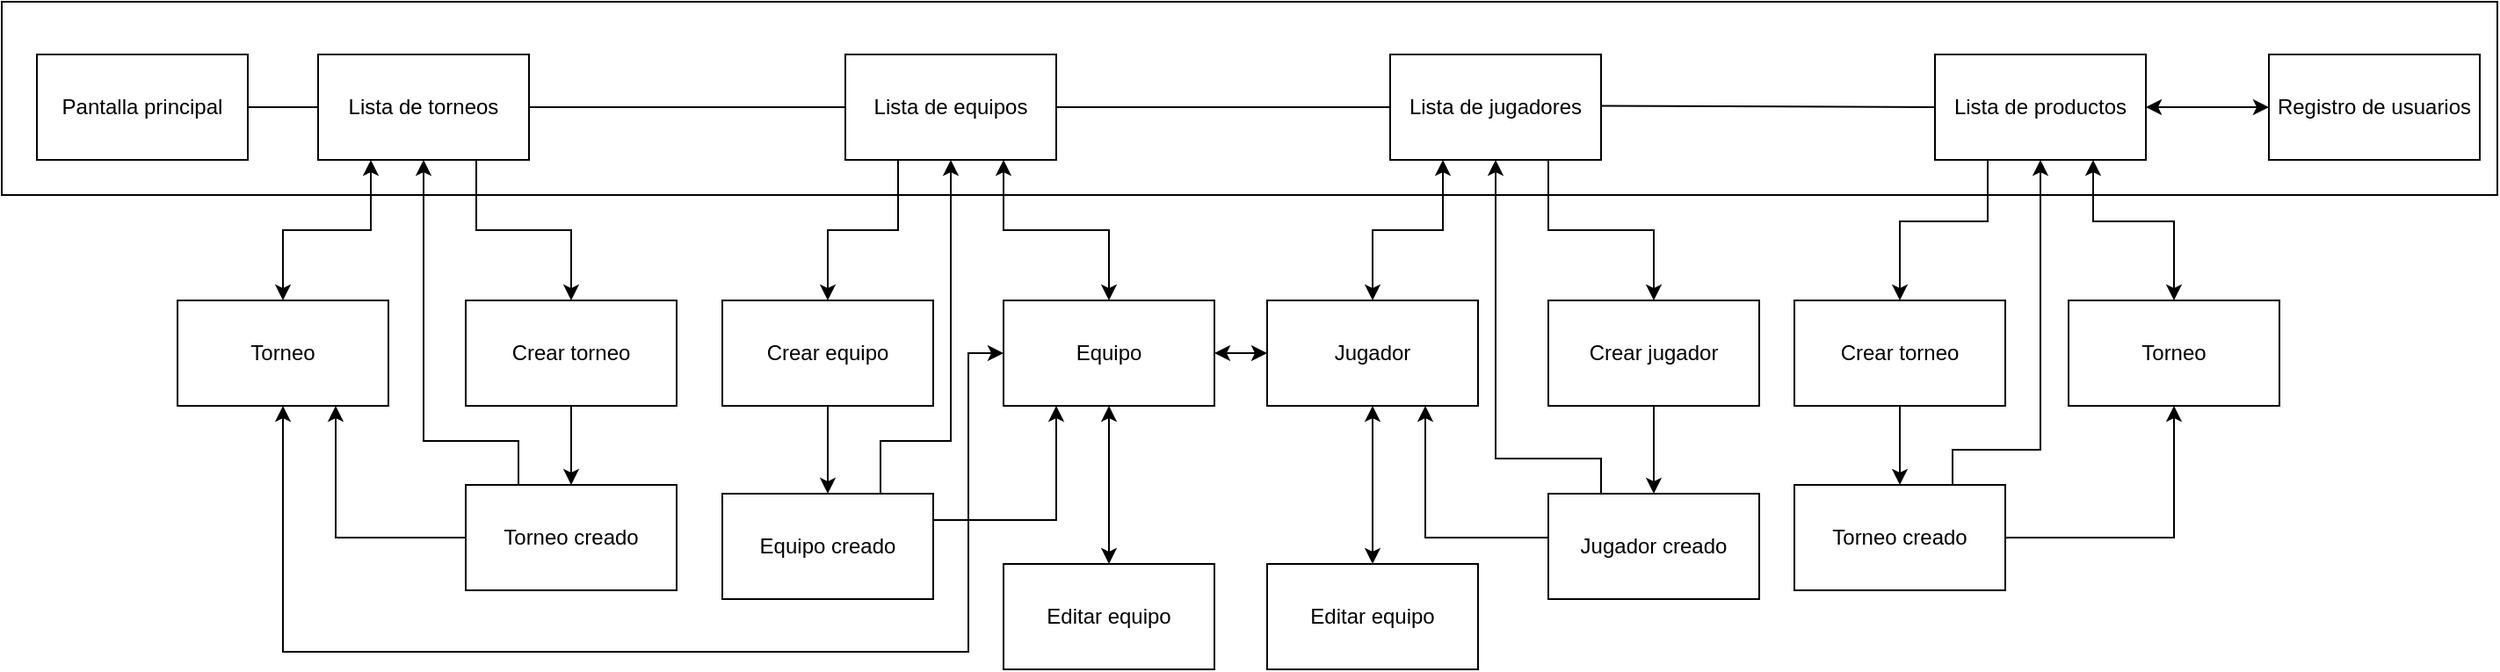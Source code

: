 <mxfile version="16.6.1" type="device"><diagram id="0zExOX4CgcoJJns-gjrm" name="Page-1"><mxGraphModel dx="2189" dy="2537" grid="1" gridSize="10" guides="1" tooltips="1" connect="1" arrows="1" fold="1" page="1" pageScale="1" pageWidth="827" pageHeight="1169" math="0" shadow="0"><root><mxCell id="0"/><mxCell id="1" parent="0"/><mxCell id="o4pC9GJXysqigJWqwyMK-70" value="" style="rounded=0;whiteSpace=wrap;html=1;" vertex="1" parent="1"><mxGeometry x="30" y="310" width="1420" height="110" as="geometry"/></mxCell><mxCell id="o4pC9GJXysqigJWqwyMK-3" value="Pantalla principal" style="rounded=0;whiteSpace=wrap;html=1;" vertex="1" parent="1"><mxGeometry x="50" y="340" width="120" height="60" as="geometry"/></mxCell><mxCell id="o4pC9GJXysqigJWqwyMK-4" value="Lista de torneos" style="rounded=0;whiteSpace=wrap;html=1;" vertex="1" parent="1"><mxGeometry x="210" y="340" width="120" height="60" as="geometry"/></mxCell><mxCell id="o4pC9GJXysqigJWqwyMK-6" value="Lista de equipos" style="rounded=0;whiteSpace=wrap;html=1;" vertex="1" parent="1"><mxGeometry x="510" y="340" width="120" height="60" as="geometry"/></mxCell><mxCell id="o4pC9GJXysqigJWqwyMK-8" value="Lista de productos" style="rounded=0;whiteSpace=wrap;html=1;" vertex="1" parent="1"><mxGeometry x="1130" y="340" width="120" height="60" as="geometry"/></mxCell><mxCell id="o4pC9GJXysqigJWqwyMK-9" value="Registro de usuarios" style="rounded=0;whiteSpace=wrap;html=1;" vertex="1" parent="1"><mxGeometry x="1320" y="340" width="120" height="60" as="geometry"/></mxCell><mxCell id="o4pC9GJXysqigJWqwyMK-10" value="Torneo" style="rounded=0;whiteSpace=wrap;html=1;" vertex="1" parent="1"><mxGeometry x="130" y="480" width="120" height="60" as="geometry"/></mxCell><mxCell id="o4pC9GJXysqigJWqwyMK-12" value="Crear torneo" style="rounded=0;whiteSpace=wrap;html=1;" vertex="1" parent="1"><mxGeometry x="294" y="480" width="120" height="60" as="geometry"/></mxCell><mxCell id="o4pC9GJXysqigJWqwyMK-13" value="Torneo creado" style="rounded=0;whiteSpace=wrap;html=1;" vertex="1" parent="1"><mxGeometry x="294" y="585" width="120" height="60" as="geometry"/></mxCell><mxCell id="o4pC9GJXysqigJWqwyMK-14" value="Editar equipo" style="rounded=0;whiteSpace=wrap;html=1;" vertex="1" parent="1"><mxGeometry x="600" y="630" width="120" height="60" as="geometry"/></mxCell><mxCell id="o4pC9GJXysqigJWqwyMK-15" value="" style="endArrow=classic;startArrow=classic;html=1;rounded=0;exitX=0.5;exitY=0;exitDx=0;exitDy=0;entryX=0.25;entryY=1;entryDx=0;entryDy=0;edgeStyle=orthogonalEdgeStyle;" edge="1" parent="1" source="o4pC9GJXysqigJWqwyMK-10" target="o4pC9GJXysqigJWqwyMK-4"><mxGeometry width="50" height="50" relative="1" as="geometry"><mxPoint x="140" y="460" as="sourcePoint"/><mxPoint x="190" y="410" as="targetPoint"/></mxGeometry></mxCell><mxCell id="o4pC9GJXysqigJWqwyMK-17" value="" style="endArrow=classic;html=1;rounded=0;exitX=0.5;exitY=1;exitDx=0;exitDy=0;entryX=0.5;entryY=0;entryDx=0;entryDy=0;" edge="1" parent="1" source="o4pC9GJXysqigJWqwyMK-12" target="o4pC9GJXysqigJWqwyMK-13"><mxGeometry width="50" height="50" relative="1" as="geometry"><mxPoint x="210" y="690" as="sourcePoint"/><mxPoint x="260" y="640" as="targetPoint"/></mxGeometry></mxCell><mxCell id="o4pC9GJXysqigJWqwyMK-18" value="" style="endArrow=classic;html=1;rounded=0;exitX=0.75;exitY=1;exitDx=0;exitDy=0;entryX=0.5;entryY=0;entryDx=0;entryDy=0;edgeStyle=orthogonalEdgeStyle;" edge="1" parent="1" source="o4pC9GJXysqigJWqwyMK-4" target="o4pC9GJXysqigJWqwyMK-12"><mxGeometry width="50" height="50" relative="1" as="geometry"><mxPoint x="340" y="480" as="sourcePoint"/><mxPoint x="390" y="430" as="targetPoint"/></mxGeometry></mxCell><mxCell id="o4pC9GJXysqigJWqwyMK-19" value="" style="endArrow=classic;html=1;rounded=0;exitX=0;exitY=0.5;exitDx=0;exitDy=0;entryX=0.75;entryY=1;entryDx=0;entryDy=0;edgeStyle=orthogonalEdgeStyle;" edge="1" parent="1" source="o4pC9GJXysqigJWqwyMK-13" target="o4pC9GJXysqigJWqwyMK-10"><mxGeometry width="50" height="50" relative="1" as="geometry"><mxPoint x="180" y="650" as="sourcePoint"/><mxPoint x="230" y="600" as="targetPoint"/></mxGeometry></mxCell><mxCell id="o4pC9GJXysqigJWqwyMK-20" value="" style="endArrow=classic;html=1;rounded=0;entryX=0.5;entryY=1;entryDx=0;entryDy=0;exitX=0.25;exitY=0;exitDx=0;exitDy=0;edgeStyle=orthogonalEdgeStyle;" edge="1" parent="1" source="o4pC9GJXysqigJWqwyMK-13" target="o4pC9GJXysqigJWqwyMK-4"><mxGeometry width="50" height="50" relative="1" as="geometry"><mxPoint x="250" y="700" as="sourcePoint"/><mxPoint x="300" y="650" as="targetPoint"/><Array as="points"><mxPoint x="324" y="560"/><mxPoint x="270" y="560"/></Array></mxGeometry></mxCell><mxCell id="o4pC9GJXysqigJWqwyMK-21" value="Equipo" style="rounded=0;whiteSpace=wrap;html=1;" vertex="1" parent="1"><mxGeometry x="600" y="480" width="120" height="60" as="geometry"/></mxCell><mxCell id="o4pC9GJXysqigJWqwyMK-22" value="Crear equipo" style="rounded=0;whiteSpace=wrap;html=1;" vertex="1" parent="1"><mxGeometry x="440" y="480" width="120" height="60" as="geometry"/></mxCell><mxCell id="o4pC9GJXysqigJWqwyMK-23" value="Equipo creado" style="rounded=0;whiteSpace=wrap;html=1;" vertex="1" parent="1"><mxGeometry x="440" y="590" width="120" height="60" as="geometry"/></mxCell><mxCell id="o4pC9GJXysqigJWqwyMK-24" value="" style="endArrow=classic;html=1;rounded=0;exitX=0.25;exitY=1;exitDx=0;exitDy=0;entryX=0.5;entryY=0;entryDx=0;entryDy=0;edgeStyle=orthogonalEdgeStyle;" edge="1" parent="1" source="o4pC9GJXysqigJWqwyMK-6" target="o4pC9GJXysqigJWqwyMK-22"><mxGeometry width="50" height="50" relative="1" as="geometry"><mxPoint x="310" y="430" as="sourcePoint"/><mxPoint x="364" y="490" as="targetPoint"/></mxGeometry></mxCell><mxCell id="o4pC9GJXysqigJWqwyMK-25" value="" style="endArrow=classic;startArrow=classic;html=1;rounded=0;exitX=0.5;exitY=0;exitDx=0;exitDy=0;entryX=0.75;entryY=1;entryDx=0;entryDy=0;edgeStyle=orthogonalEdgeStyle;" edge="1" parent="1" source="o4pC9GJXysqigJWqwyMK-21" target="o4pC9GJXysqigJWqwyMK-6"><mxGeometry width="50" height="50" relative="1" as="geometry"><mxPoint x="440" y="440" as="sourcePoint"/><mxPoint x="490" y="390" as="targetPoint"/></mxGeometry></mxCell><mxCell id="o4pC9GJXysqigJWqwyMK-26" value="" style="endArrow=classic;startArrow=classic;html=1;rounded=0;exitX=0.5;exitY=0;exitDx=0;exitDy=0;entryX=0.5;entryY=1;entryDx=0;entryDy=0;" edge="1" parent="1" source="o4pC9GJXysqigJWqwyMK-14" target="o4pC9GJXysqigJWqwyMK-21"><mxGeometry width="50" height="50" relative="1" as="geometry"><mxPoint x="770" y="600" as="sourcePoint"/><mxPoint x="820" y="550" as="targetPoint"/></mxGeometry></mxCell><mxCell id="o4pC9GJXysqigJWqwyMK-27" value="" style="endArrow=classic;html=1;rounded=0;exitX=0.75;exitY=0;exitDx=0;exitDy=0;entryX=0.5;entryY=1;entryDx=0;entryDy=0;edgeStyle=orthogonalEdgeStyle;" edge="1" parent="1" source="o4pC9GJXysqigJWqwyMK-23" target="o4pC9GJXysqigJWqwyMK-6"><mxGeometry width="50" height="50" relative="1" as="geometry"><mxPoint x="400" y="390" as="sourcePoint"/><mxPoint x="450" y="340" as="targetPoint"/><Array as="points"><mxPoint x="530" y="560"/><mxPoint x="570" y="560"/></Array></mxGeometry></mxCell><mxCell id="o4pC9GJXysqigJWqwyMK-28" value="" style="endArrow=classic;html=1;rounded=0;exitX=0.5;exitY=1;exitDx=0;exitDy=0;entryX=0.5;entryY=0;entryDx=0;entryDy=0;" edge="1" parent="1" source="o4pC9GJXysqigJWqwyMK-22" target="o4pC9GJXysqigJWqwyMK-23"><mxGeometry width="50" height="50" relative="1" as="geometry"><mxPoint x="350" y="410" as="sourcePoint"/><mxPoint x="400" y="360" as="targetPoint"/></mxGeometry></mxCell><mxCell id="o4pC9GJXysqigJWqwyMK-29" value="" style="endArrow=classic;html=1;rounded=0;exitX=1;exitY=0.25;exitDx=0;exitDy=0;entryX=0.25;entryY=1;entryDx=0;entryDy=0;edgeStyle=orthogonalEdgeStyle;" edge="1" parent="1" source="o4pC9GJXysqigJWqwyMK-23" target="o4pC9GJXysqigJWqwyMK-21"><mxGeometry width="50" height="50" relative="1" as="geometry"><mxPoint x="570" y="760" as="sourcePoint"/><mxPoint x="620" y="710" as="targetPoint"/><Array as="points"><mxPoint x="630" y="605"/></Array></mxGeometry></mxCell><mxCell id="o4pC9GJXysqigJWqwyMK-39" value="Lista de jugadores" style="rounded=0;whiteSpace=wrap;html=1;" vertex="1" parent="1"><mxGeometry x="820" y="340" width="120" height="60" as="geometry"/></mxCell><mxCell id="o4pC9GJXysqigJWqwyMK-40" value="Jugador creado" style="rounded=0;whiteSpace=wrap;html=1;" vertex="1" parent="1"><mxGeometry x="910" y="590" width="120" height="60" as="geometry"/></mxCell><mxCell id="o4pC9GJXysqigJWqwyMK-41" value="Crear jugador" style="rounded=0;whiteSpace=wrap;html=1;" vertex="1" parent="1"><mxGeometry x="910" y="480" width="120" height="60" as="geometry"/></mxCell><mxCell id="o4pC9GJXysqigJWqwyMK-42" value="Jugador" style="rounded=0;whiteSpace=wrap;html=1;" vertex="1" parent="1"><mxGeometry x="750" y="480" width="120" height="60" as="geometry"/></mxCell><mxCell id="o4pC9GJXysqigJWqwyMK-43" value="Editar equipo" style="rounded=0;whiteSpace=wrap;html=1;" vertex="1" parent="1"><mxGeometry x="750" y="630" width="120" height="60" as="geometry"/></mxCell><mxCell id="o4pC9GJXysqigJWqwyMK-50" value="" style="endArrow=classic;startArrow=classic;html=1;rounded=0;exitX=0.5;exitY=0;exitDx=0;exitDy=0;entryX=0.25;entryY=1;entryDx=0;entryDy=0;edgeStyle=orthogonalEdgeStyle;" edge="1" parent="1" source="o4pC9GJXysqigJWqwyMK-42" target="o4pC9GJXysqigJWqwyMK-39"><mxGeometry width="50" height="50" relative="1" as="geometry"><mxPoint x="670" y="490" as="sourcePoint"/><mxPoint x="610" y="410" as="targetPoint"/></mxGeometry></mxCell><mxCell id="o4pC9GJXysqigJWqwyMK-51" value="" style="endArrow=classic;html=1;rounded=0;exitX=0.75;exitY=1;exitDx=0;exitDy=0;entryX=0.5;entryY=0;entryDx=0;entryDy=0;edgeStyle=orthogonalEdgeStyle;" edge="1" parent="1" source="o4pC9GJXysqigJWqwyMK-39" target="o4pC9GJXysqigJWqwyMK-41"><mxGeometry width="50" height="50" relative="1" as="geometry"><mxPoint x="550" y="410" as="sourcePoint"/><mxPoint x="510" y="490" as="targetPoint"/></mxGeometry></mxCell><mxCell id="o4pC9GJXysqigJWqwyMK-52" value="" style="endArrow=classic;html=1;rounded=0;exitX=0;exitY=0.25;exitDx=0;exitDy=0;entryX=0.75;entryY=1;entryDx=0;entryDy=0;edgeStyle=orthogonalEdgeStyle;" edge="1" parent="1" source="o4pC9GJXysqigJWqwyMK-40" target="o4pC9GJXysqigJWqwyMK-42"><mxGeometry width="50" height="50" relative="1" as="geometry"><mxPoint x="570" y="615" as="sourcePoint"/><mxPoint x="640" y="550" as="targetPoint"/><Array as="points"><mxPoint x="910" y="615"/><mxPoint x="840" y="615"/></Array></mxGeometry></mxCell><mxCell id="o4pC9GJXysqigJWqwyMK-53" value="" style="endArrow=classic;startArrow=classic;html=1;rounded=0;" edge="1" parent="1" source="o4pC9GJXysqigJWqwyMK-43"><mxGeometry width="50" height="50" relative="1" as="geometry"><mxPoint x="670" y="640" as="sourcePoint"/><mxPoint x="810" y="540" as="targetPoint"/></mxGeometry></mxCell><mxCell id="o4pC9GJXysqigJWqwyMK-54" value="" style="endArrow=classic;html=1;rounded=0;exitX=0.5;exitY=1;exitDx=0;exitDy=0;entryX=0.5;entryY=0;entryDx=0;entryDy=0;" edge="1" parent="1" source="o4pC9GJXysqigJWqwyMK-41" target="o4pC9GJXysqigJWqwyMK-40"><mxGeometry width="50" height="50" relative="1" as="geometry"><mxPoint x="510" y="550" as="sourcePoint"/><mxPoint x="510" y="600" as="targetPoint"/></mxGeometry></mxCell><mxCell id="o4pC9GJXysqigJWqwyMK-55" value="" style="endArrow=classic;html=1;rounded=0;exitX=0.25;exitY=0;exitDx=0;exitDy=0;entryX=0.5;entryY=1;entryDx=0;entryDy=0;edgeStyle=orthogonalEdgeStyle;" edge="1" parent="1" source="o4pC9GJXysqigJWqwyMK-40" target="o4pC9GJXysqigJWqwyMK-39"><mxGeometry width="50" height="50" relative="1" as="geometry"><mxPoint x="540" y="600" as="sourcePoint"/><mxPoint x="580" y="410" as="targetPoint"/><Array as="points"><mxPoint x="940" y="570"/><mxPoint x="880" y="570"/></Array></mxGeometry></mxCell><mxCell id="o4pC9GJXysqigJWqwyMK-56" value="" style="endArrow=classic;startArrow=classic;html=1;rounded=0;exitX=1;exitY=0.5;exitDx=0;exitDy=0;entryX=0;entryY=0.5;entryDx=0;entryDy=0;" edge="1" parent="1" source="o4pC9GJXysqigJWqwyMK-21" target="o4pC9GJXysqigJWqwyMK-42"><mxGeometry width="50" height="50" relative="1" as="geometry"><mxPoint x="700" y="450" as="sourcePoint"/><mxPoint x="750" y="400" as="targetPoint"/></mxGeometry></mxCell><mxCell id="o4pC9GJXysqigJWqwyMK-57" value="" style="endArrow=classic;startArrow=classic;html=1;rounded=0;exitX=0.5;exitY=1;exitDx=0;exitDy=0;entryX=0;entryY=0.5;entryDx=0;entryDy=0;edgeStyle=orthogonalEdgeStyle;" edge="1" parent="1" source="o4pC9GJXysqigJWqwyMK-10" target="o4pC9GJXysqigJWqwyMK-21"><mxGeometry width="50" height="50" relative="1" as="geometry"><mxPoint x="320" y="730" as="sourcePoint"/><mxPoint x="370" y="680" as="targetPoint"/><Array as="points"><mxPoint x="190" y="680"/><mxPoint x="580" y="680"/><mxPoint x="580" y="510"/></Array></mxGeometry></mxCell><mxCell id="o4pC9GJXysqigJWqwyMK-59" value="Torneo" style="rounded=0;whiteSpace=wrap;html=1;" vertex="1" parent="1"><mxGeometry x="1206" y="480" width="120" height="60" as="geometry"/></mxCell><mxCell id="o4pC9GJXysqigJWqwyMK-60" value="Crear torneo" style="rounded=0;whiteSpace=wrap;html=1;" vertex="1" parent="1"><mxGeometry x="1050" y="480" width="120" height="60" as="geometry"/></mxCell><mxCell id="o4pC9GJXysqigJWqwyMK-61" value="Torneo creado" style="rounded=0;whiteSpace=wrap;html=1;" vertex="1" parent="1"><mxGeometry x="1050" y="585" width="120" height="60" as="geometry"/></mxCell><mxCell id="o4pC9GJXysqigJWqwyMK-63" value="" style="endArrow=classic;html=1;rounded=0;exitX=0.25;exitY=1;exitDx=0;exitDy=0;entryX=0.5;entryY=0;entryDx=0;entryDy=0;edgeStyle=orthogonalEdgeStyle;" edge="1" parent="1" source="o4pC9GJXysqigJWqwyMK-8" target="o4pC9GJXysqigJWqwyMK-60"><mxGeometry width="50" height="50" relative="1" as="geometry"><mxPoint x="1230" y="405" as="sourcePoint"/><mxPoint x="1276" y="490" as="targetPoint"/><Array as="points"><mxPoint x="1160" y="435"/><mxPoint x="1110" y="435"/></Array></mxGeometry></mxCell><mxCell id="o4pC9GJXysqigJWqwyMK-64" value="" style="endArrow=classic;html=1;rounded=0;exitX=0.5;exitY=1;exitDx=0;exitDy=0;entryX=0.5;entryY=0;entryDx=0;entryDy=0;edgeStyle=orthogonalEdgeStyle;" edge="1" parent="1" source="o4pC9GJXysqigJWqwyMK-60" target="o4pC9GJXysqigJWqwyMK-61"><mxGeometry width="50" height="50" relative="1" as="geometry"><mxPoint x="1170" y="405" as="sourcePoint"/><mxPoint x="1120" y="490" as="targetPoint"/><Array as="points"><mxPoint x="1110" y="575"/><mxPoint x="1110" y="575"/></Array></mxGeometry></mxCell><mxCell id="o4pC9GJXysqigJWqwyMK-65" value="" style="endArrow=classic;startArrow=classic;html=1;rounded=0;exitX=0.5;exitY=0;exitDx=0;exitDy=0;entryX=0.75;entryY=1;entryDx=0;entryDy=0;edgeStyle=orthogonalEdgeStyle;" edge="1" parent="1" source="o4pC9GJXysqigJWqwyMK-59" target="o4pC9GJXysqigJWqwyMK-8"><mxGeometry width="50" height="50" relative="1" as="geometry"><mxPoint x="770" y="485" as="sourcePoint"/><mxPoint x="810" y="405" as="targetPoint"/><Array as="points"><mxPoint x="1266" y="435"/><mxPoint x="1220" y="435"/></Array></mxGeometry></mxCell><mxCell id="o4pC9GJXysqigJWqwyMK-66" value="" style="endArrow=classic;html=1;rounded=0;exitX=1;exitY=0.5;exitDx=0;exitDy=0;entryX=0.5;entryY=1;entryDx=0;entryDy=0;edgeStyle=orthogonalEdgeStyle;" edge="1" parent="1" source="o4pC9GJXysqigJWqwyMK-61" target="o4pC9GJXysqigJWqwyMK-59"><mxGeometry width="50" height="50" relative="1" as="geometry"><mxPoint x="870" y="610" as="sourcePoint"/><mxPoint x="800" y="545" as="targetPoint"/><Array as="points"><mxPoint x="1266" y="615"/></Array></mxGeometry></mxCell><mxCell id="o4pC9GJXysqigJWqwyMK-67" value="" style="endArrow=classic;html=1;rounded=0;exitX=0.75;exitY=0;exitDx=0;exitDy=0;entryX=0.5;entryY=1;entryDx=0;entryDy=0;edgeStyle=orthogonalEdgeStyle;" edge="1" parent="1" source="o4pC9GJXysqigJWqwyMK-61" target="o4pC9GJXysqigJWqwyMK-8"><mxGeometry width="50" height="50" relative="1" as="geometry"><mxPoint x="900" y="595" as="sourcePoint"/><mxPoint x="840" y="405" as="targetPoint"/><Array as="points"><mxPoint x="1140" y="565"/><mxPoint x="1190" y="565"/></Array></mxGeometry></mxCell><mxCell id="o4pC9GJXysqigJWqwyMK-71" value="" style="endArrow=none;html=1;rounded=0;exitX=1;exitY=0.5;exitDx=0;exitDy=0;" edge="1" parent="1" source="o4pC9GJXysqigJWqwyMK-3"><mxGeometry width="50" height="50" relative="1" as="geometry"><mxPoint x="170" y="420" as="sourcePoint"/><mxPoint x="210" y="370" as="targetPoint"/></mxGeometry></mxCell><mxCell id="o4pC9GJXysqigJWqwyMK-72" value="" style="endArrow=none;html=1;rounded=0;exitX=0;exitY=0.5;exitDx=0;exitDy=0;entryX=1;entryY=0.5;entryDx=0;entryDy=0;" edge="1" parent="1" source="o4pC9GJXysqigJWqwyMK-6" target="o4pC9GJXysqigJWqwyMK-4"><mxGeometry width="50" height="50" relative="1" as="geometry"><mxPoint x="180" y="380" as="sourcePoint"/><mxPoint x="220" y="380" as="targetPoint"/></mxGeometry></mxCell><mxCell id="o4pC9GJXysqigJWqwyMK-73" value="" style="endArrow=none;html=1;rounded=0;exitX=0;exitY=0.5;exitDx=0;exitDy=0;" edge="1" parent="1" source="o4pC9GJXysqigJWqwyMK-39"><mxGeometry width="50" height="50" relative="1" as="geometry"><mxPoint x="810" y="369.66" as="sourcePoint"/><mxPoint x="630" y="370" as="targetPoint"/></mxGeometry></mxCell><mxCell id="o4pC9GJXysqigJWqwyMK-74" value="" style="endArrow=none;html=1;rounded=0;exitX=0;exitY=0.5;exitDx=0;exitDy=0;entryX=1;entryY=0.5;entryDx=0;entryDy=0;" edge="1" parent="1" source="o4pC9GJXysqigJWqwyMK-8"><mxGeometry width="50" height="50" relative="1" as="geometry"><mxPoint x="1120" y="369.29" as="sourcePoint"/><mxPoint x="940" y="369.29" as="targetPoint"/></mxGeometry></mxCell><mxCell id="o4pC9GJXysqigJWqwyMK-75" value="" style="endArrow=classic;startArrow=classic;html=1;rounded=0;exitX=1;exitY=0.5;exitDx=0;exitDy=0;entryX=0;entryY=0.5;entryDx=0;entryDy=0;" edge="1" parent="1" source="o4pC9GJXysqigJWqwyMK-8" target="o4pC9GJXysqigJWqwyMK-9"><mxGeometry width="50" height="50" relative="1" as="geometry"><mxPoint x="1270" y="240" as="sourcePoint"/><mxPoint x="1320" y="190" as="targetPoint"/></mxGeometry></mxCell></root></mxGraphModel></diagram></mxfile>